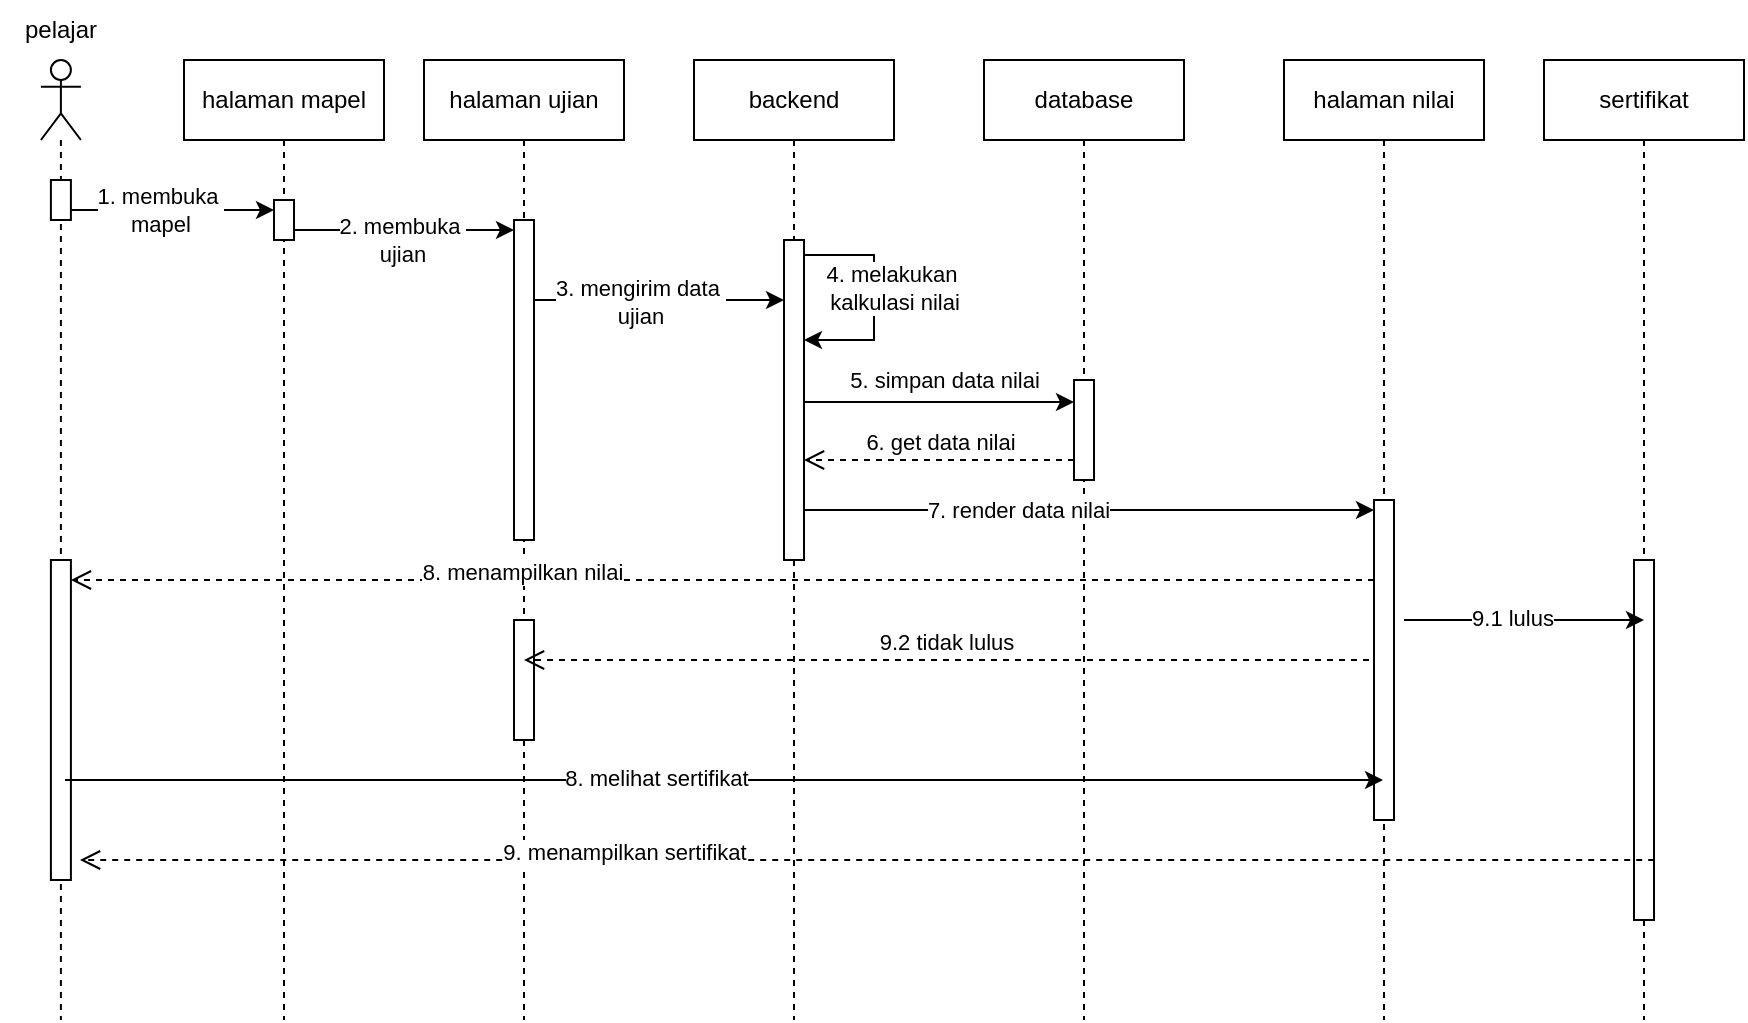 <mxfile version="22.1.2" type="device">
  <diagram name="Page-1" id="z0Bcgak5dScMAQaHQ6W4">
    <mxGraphModel dx="1434" dy="844" grid="1" gridSize="10" guides="1" tooltips="1" connect="1" arrows="1" fold="1" page="1" pageScale="1" pageWidth="850" pageHeight="1100" math="0" shadow="0">
      <root>
        <mxCell id="0" />
        <mxCell id="1" parent="0" />
        <mxCell id="cwBfTF95ZrRGN0u0dWGk-1" value="" style="shape=umlLifeline;perimeter=lifelinePerimeter;whiteSpace=wrap;html=1;container=1;dropTarget=0;collapsible=0;recursiveResize=0;outlineConnect=0;portConstraint=eastwest;newEdgeStyle={&quot;curved&quot;:0,&quot;rounded&quot;:0};participant=umlActor;" parent="1" vertex="1">
          <mxGeometry x="48.45" y="200" width="20" height="480" as="geometry" />
        </mxCell>
        <mxCell id="cwBfTF95ZrRGN0u0dWGk-4" value="" style="html=1;points=[[0,0,0,0,5],[0,1,0,0,-5],[1,0,0,0,5],[1,1,0,0,-5]];perimeter=orthogonalPerimeter;outlineConnect=0;targetShapes=umlLifeline;portConstraint=eastwest;newEdgeStyle={&quot;curved&quot;:0,&quot;rounded&quot;:0};" parent="cwBfTF95ZrRGN0u0dWGk-1" vertex="1">
          <mxGeometry x="5" y="60" width="10" height="20" as="geometry" />
        </mxCell>
        <mxCell id="cwBfTF95ZrRGN0u0dWGk-35" value="" style="html=1;points=[[0,0,0,0,5],[0,1,0,0,-5],[1,0,0,0,5],[1,1,0,0,-5]];perimeter=orthogonalPerimeter;outlineConnect=0;targetShapes=umlLifeline;portConstraint=eastwest;newEdgeStyle={&quot;curved&quot;:0,&quot;rounded&quot;:0};" parent="cwBfTF95ZrRGN0u0dWGk-1" vertex="1">
          <mxGeometry x="5" y="250" width="10" height="160" as="geometry" />
        </mxCell>
        <mxCell id="cwBfTF95ZrRGN0u0dWGk-2" value="halaman mapel" style="shape=umlLifeline;perimeter=lifelinePerimeter;whiteSpace=wrap;html=1;container=1;dropTarget=0;collapsible=0;recursiveResize=0;outlineConnect=0;portConstraint=eastwest;newEdgeStyle={&quot;curved&quot;:0,&quot;rounded&quot;:0};" parent="1" vertex="1">
          <mxGeometry x="120" y="200" width="100" height="480" as="geometry" />
        </mxCell>
        <mxCell id="cwBfTF95ZrRGN0u0dWGk-5" value="" style="html=1;points=[[0,0,0,0,5],[0,1,0,0,-5],[1,0,0,0,5],[1,1,0,0,-5]];perimeter=orthogonalPerimeter;outlineConnect=0;targetShapes=umlLifeline;portConstraint=eastwest;newEdgeStyle={&quot;curved&quot;:0,&quot;rounded&quot;:0};" parent="cwBfTF95ZrRGN0u0dWGk-2" vertex="1">
          <mxGeometry x="45" y="70" width="10" height="20" as="geometry" />
        </mxCell>
        <mxCell id="cwBfTF95ZrRGN0u0dWGk-3" value="halaman ujian" style="shape=umlLifeline;perimeter=lifelinePerimeter;whiteSpace=wrap;html=1;container=1;dropTarget=0;collapsible=0;recursiveResize=0;outlineConnect=0;portConstraint=eastwest;newEdgeStyle={&quot;curved&quot;:0,&quot;rounded&quot;:0};" parent="1" vertex="1">
          <mxGeometry x="240" y="200" width="100" height="480" as="geometry" />
        </mxCell>
        <mxCell id="cwBfTF95ZrRGN0u0dWGk-6" value="" style="html=1;points=[[0,0,0,0,5],[0,1,0,0,-5],[1,0,0,0,5],[1,1,0,0,-5]];perimeter=orthogonalPerimeter;outlineConnect=0;targetShapes=umlLifeline;portConstraint=eastwest;newEdgeStyle={&quot;curved&quot;:0,&quot;rounded&quot;:0};" parent="cwBfTF95ZrRGN0u0dWGk-3" vertex="1">
          <mxGeometry x="45" y="80" width="10" height="160" as="geometry" />
        </mxCell>
        <mxCell id="IpJPaLOKWckYrJK8KjAS-18" value="" style="html=1;points=[[0,0,0,0,5],[0,1,0,0,-5],[1,0,0,0,5],[1,1,0,0,-5]];perimeter=orthogonalPerimeter;outlineConnect=0;targetShapes=umlLifeline;portConstraint=eastwest;newEdgeStyle={&quot;curved&quot;:0,&quot;rounded&quot;:0};" vertex="1" parent="cwBfTF95ZrRGN0u0dWGk-3">
          <mxGeometry x="45" y="280" width="10" height="60" as="geometry" />
        </mxCell>
        <mxCell id="cwBfTF95ZrRGN0u0dWGk-7" style="edgeStyle=orthogonalEdgeStyle;rounded=0;orthogonalLoop=1;jettySize=auto;html=1;curved=0;exitX=1;exitY=1;exitDx=0;exitDy=-5;exitPerimeter=0;entryX=0;entryY=0;entryDx=0;entryDy=5;entryPerimeter=0;" parent="1" source="cwBfTF95ZrRGN0u0dWGk-4" target="cwBfTF95ZrRGN0u0dWGk-5" edge="1">
          <mxGeometry relative="1" as="geometry" />
        </mxCell>
        <mxCell id="cwBfTF95ZrRGN0u0dWGk-9" value="1. membuka&amp;nbsp;&lt;div&gt;mapel&lt;/div&gt;" style="edgeLabel;html=1;align=center;verticalAlign=middle;resizable=0;points=[];" parent="cwBfTF95ZrRGN0u0dWGk-7" vertex="1" connectable="0">
          <mxGeometry x="-0.13" relative="1" as="geometry">
            <mxPoint as="offset" />
          </mxGeometry>
        </mxCell>
        <mxCell id="cwBfTF95ZrRGN0u0dWGk-8" style="edgeStyle=orthogonalEdgeStyle;rounded=0;orthogonalLoop=1;jettySize=auto;html=1;curved=0;exitX=1;exitY=1;exitDx=0;exitDy=-5;exitPerimeter=0;entryX=0;entryY=0;entryDx=0;entryDy=5;entryPerimeter=0;" parent="1" source="cwBfTF95ZrRGN0u0dWGk-5" target="cwBfTF95ZrRGN0u0dWGk-6" edge="1">
          <mxGeometry relative="1" as="geometry" />
        </mxCell>
        <mxCell id="cwBfTF95ZrRGN0u0dWGk-10" value="2. membuka&amp;nbsp;&lt;div&gt;ujian&lt;/div&gt;" style="edgeLabel;html=1;align=center;verticalAlign=middle;resizable=0;points=[];" parent="cwBfTF95ZrRGN0u0dWGk-8" vertex="1" connectable="0">
          <mxGeometry x="-0.322" y="2" relative="1" as="geometry">
            <mxPoint x="16" y="7" as="offset" />
          </mxGeometry>
        </mxCell>
        <mxCell id="cwBfTF95ZrRGN0u0dWGk-11" value="backend" style="shape=umlLifeline;perimeter=lifelinePerimeter;whiteSpace=wrap;html=1;container=1;dropTarget=0;collapsible=0;recursiveResize=0;outlineConnect=0;portConstraint=eastwest;newEdgeStyle={&quot;curved&quot;:0,&quot;rounded&quot;:0};" parent="1" vertex="1">
          <mxGeometry x="375" y="200" width="100" height="480" as="geometry" />
        </mxCell>
        <mxCell id="cwBfTF95ZrRGN0u0dWGk-12" value="" style="html=1;points=[[0,0,0,0,5],[0,1,0,0,-5],[1,0,0,0,5],[1,1,0,0,-5]];perimeter=orthogonalPerimeter;outlineConnect=0;targetShapes=umlLifeline;portConstraint=eastwest;newEdgeStyle={&quot;curved&quot;:0,&quot;rounded&quot;:0};" parent="cwBfTF95ZrRGN0u0dWGk-11" vertex="1">
          <mxGeometry x="45" y="90" width="10" height="160" as="geometry" />
        </mxCell>
        <mxCell id="cwBfTF95ZrRGN0u0dWGk-15" style="edgeStyle=orthogonalEdgeStyle;rounded=0;orthogonalLoop=1;jettySize=auto;html=1;curved=0;exitX=1;exitY=0;exitDx=0;exitDy=5;exitPerimeter=0;" parent="cwBfTF95ZrRGN0u0dWGk-11" edge="1" target="cwBfTF95ZrRGN0u0dWGk-12">
          <mxGeometry relative="1" as="geometry">
            <mxPoint x="55" y="97.5" as="sourcePoint" />
            <mxPoint x="55" y="162.5" as="targetPoint" />
            <Array as="points">
              <mxPoint x="90" y="98" />
              <mxPoint x="90" y="140" />
            </Array>
          </mxGeometry>
        </mxCell>
        <mxCell id="cwBfTF95ZrRGN0u0dWGk-16" value="4. melakukan&amp;nbsp;&lt;div&gt;kalkulasi nilai&lt;/div&gt;" style="edgeLabel;html=1;align=center;verticalAlign=middle;resizable=0;points=[];" parent="cwBfTF95ZrRGN0u0dWGk-15" vertex="1" connectable="0">
          <mxGeometry x="-0.092" y="1" relative="1" as="geometry">
            <mxPoint x="9" as="offset" />
          </mxGeometry>
        </mxCell>
        <mxCell id="cwBfTF95ZrRGN0u0dWGk-17" value="halaman nilai" style="shape=umlLifeline;perimeter=lifelinePerimeter;whiteSpace=wrap;html=1;container=1;dropTarget=0;collapsible=0;recursiveResize=0;outlineConnect=0;portConstraint=eastwest;newEdgeStyle={&quot;curved&quot;:0,&quot;rounded&quot;:0};" parent="1" vertex="1">
          <mxGeometry x="670" y="200" width="100" height="480" as="geometry" />
        </mxCell>
        <mxCell id="cwBfTF95ZrRGN0u0dWGk-18" value="" style="html=1;points=[[0,0,0,0,5],[0,1,0,0,-5],[1,0,0,0,5],[1,1,0,0,-5]];perimeter=orthogonalPerimeter;outlineConnect=0;targetShapes=umlLifeline;portConstraint=eastwest;newEdgeStyle={&quot;curved&quot;:0,&quot;rounded&quot;:0};" parent="cwBfTF95ZrRGN0u0dWGk-17" vertex="1">
          <mxGeometry x="45" y="220" width="10" height="160" as="geometry" />
        </mxCell>
        <mxCell id="cwBfTF95ZrRGN0u0dWGk-24" value="" style="endArrow=classic;html=1;rounded=0;" parent="1" source="cwBfTF95ZrRGN0u0dWGk-6" edge="1">
          <mxGeometry width="50" height="50" relative="1" as="geometry">
            <mxPoint x="315" y="310" as="sourcePoint" />
            <mxPoint x="420" y="320" as="targetPoint" />
          </mxGeometry>
        </mxCell>
        <mxCell id="cwBfTF95ZrRGN0u0dWGk-26" value="3. mengirim data&amp;nbsp;&lt;div&gt;ujian&lt;/div&gt;" style="edgeLabel;html=1;align=center;verticalAlign=middle;resizable=0;points=[];" parent="cwBfTF95ZrRGN0u0dWGk-24" vertex="1" connectable="0">
          <mxGeometry x="-0.237" y="-1" relative="1" as="geometry">
            <mxPoint x="5" as="offset" />
          </mxGeometry>
        </mxCell>
        <mxCell id="cwBfTF95ZrRGN0u0dWGk-28" value="sertifikat" style="shape=umlLifeline;perimeter=lifelinePerimeter;whiteSpace=wrap;html=1;container=1;dropTarget=0;collapsible=0;recursiveResize=0;outlineConnect=0;portConstraint=eastwest;newEdgeStyle={&quot;curved&quot;:0,&quot;rounded&quot;:0};" parent="1" vertex="1">
          <mxGeometry x="800" y="200" width="100" height="480" as="geometry" />
        </mxCell>
        <mxCell id="cwBfTF95ZrRGN0u0dWGk-29" value="" style="html=1;points=[[0,0,0,0,5],[0,1,0,0,-5],[1,0,0,0,5],[1,1,0,0,-5]];perimeter=orthogonalPerimeter;outlineConnect=0;targetShapes=umlLifeline;portConstraint=eastwest;newEdgeStyle={&quot;curved&quot;:0,&quot;rounded&quot;:0};" parent="cwBfTF95ZrRGN0u0dWGk-28" vertex="1">
          <mxGeometry x="45" y="250" width="10" height="180" as="geometry" />
        </mxCell>
        <mxCell id="cwBfTF95ZrRGN0u0dWGk-32" value="9.2 tidak lulus" style="html=1;verticalAlign=bottom;endArrow=open;dashed=1;endSize=8;curved=0;rounded=0;" parent="1" edge="1" target="cwBfTF95ZrRGN0u0dWGk-3">
          <mxGeometry relative="1" as="geometry">
            <mxPoint x="712.5" y="500" as="sourcePoint" />
            <mxPoint x="427.5" y="500" as="targetPoint" />
          </mxGeometry>
        </mxCell>
        <mxCell id="cwBfTF95ZrRGN0u0dWGk-34" value="8. menampilkan nilai" style="html=1;verticalAlign=bottom;endArrow=open;dashed=1;endSize=8;curved=0;rounded=0;entryX=1;entryY=0;entryDx=0;entryDy=5;entryPerimeter=0;" parent="1" edge="1">
          <mxGeometry x="0.308" y="5" relative="1" as="geometry">
            <mxPoint x="715" y="460" as="sourcePoint" />
            <mxPoint x="63.45" y="460" as="targetPoint" />
            <mxPoint as="offset" />
          </mxGeometry>
        </mxCell>
        <mxCell id="cwBfTF95ZrRGN0u0dWGk-38" value="" style="endArrow=classic;html=1;rounded=0;entryX=0;entryY=0;entryDx=0;entryDy=5;entryPerimeter=0;" parent="1" edge="1">
          <mxGeometry width="50" height="50" relative="1" as="geometry">
            <mxPoint x="730.0" y="480" as="sourcePoint" />
            <mxPoint x="850.0" y="480" as="targetPoint" />
          </mxGeometry>
        </mxCell>
        <mxCell id="cwBfTF95ZrRGN0u0dWGk-41" value="9.1 lulus" style="edgeLabel;html=1;align=center;verticalAlign=middle;resizable=0;points=[];" parent="cwBfTF95ZrRGN0u0dWGk-38" vertex="1" connectable="0">
          <mxGeometry x="-0.105" y="1" relative="1" as="geometry">
            <mxPoint as="offset" />
          </mxGeometry>
        </mxCell>
        <mxCell id="cwBfTF95ZrRGN0u0dWGk-45" value="" style="endArrow=classic;html=1;rounded=0;" parent="1" edge="1">
          <mxGeometry width="50" height="50" relative="1" as="geometry">
            <mxPoint x="60.5" y="560" as="sourcePoint" />
            <mxPoint x="719.5" y="560" as="targetPoint" />
          </mxGeometry>
        </mxCell>
        <mxCell id="cwBfTF95ZrRGN0u0dWGk-46" value="8. melihat sertifikat" style="edgeLabel;html=1;align=center;verticalAlign=middle;resizable=0;points=[];" parent="cwBfTF95ZrRGN0u0dWGk-45" vertex="1" connectable="0">
          <mxGeometry x="-0.105" y="1" relative="1" as="geometry">
            <mxPoint as="offset" />
          </mxGeometry>
        </mxCell>
        <mxCell id="cwBfTF95ZrRGN0u0dWGk-47" value="9. menampilkan sertifikat" style="html=1;verticalAlign=bottom;endArrow=open;dashed=1;endSize=8;curved=0;rounded=0;" parent="1" edge="1">
          <mxGeometry x="0.308" y="5" relative="1" as="geometry">
            <mxPoint x="855.1" y="600" as="sourcePoint" />
            <mxPoint x="68" y="600" as="targetPoint" />
            <mxPoint as="offset" />
          </mxGeometry>
        </mxCell>
        <mxCell id="sbPthO7F2llcnu_H9pro-1" value="pelajar" style="text;html=1;align=center;verticalAlign=middle;resizable=0;points=[];autosize=1;strokeColor=none;fillColor=none;" parent="1" vertex="1">
          <mxGeometry x="28.45" y="170" width="60" height="30" as="geometry" />
        </mxCell>
        <mxCell id="IpJPaLOKWckYrJK8KjAS-5" value="database" style="shape=umlLifeline;perimeter=lifelinePerimeter;whiteSpace=wrap;html=1;container=1;dropTarget=0;collapsible=0;recursiveResize=0;outlineConnect=0;portConstraint=eastwest;newEdgeStyle={&quot;curved&quot;:0,&quot;rounded&quot;:0};" vertex="1" parent="1">
          <mxGeometry x="520" y="200" width="100" height="480" as="geometry" />
        </mxCell>
        <mxCell id="IpJPaLOKWckYrJK8KjAS-6" value="" style="html=1;points=[[0,0,0,0,5],[0,1,0,0,-5],[1,0,0,0,5],[1,1,0,0,-5]];perimeter=orthogonalPerimeter;outlineConnect=0;targetShapes=umlLifeline;portConstraint=eastwest;newEdgeStyle={&quot;curved&quot;:0,&quot;rounded&quot;:0};" vertex="1" parent="IpJPaLOKWckYrJK8KjAS-5">
          <mxGeometry x="45" y="160" width="10" height="50" as="geometry" />
        </mxCell>
        <mxCell id="IpJPaLOKWckYrJK8KjAS-7" style="edgeStyle=orthogonalEdgeStyle;rounded=0;orthogonalLoop=1;jettySize=auto;html=1;curved=0;" edge="1" parent="1" target="IpJPaLOKWckYrJK8KjAS-6">
          <mxGeometry relative="1" as="geometry">
            <mxPoint x="430" y="370" as="sourcePoint" />
            <mxPoint x="560" y="370" as="targetPoint" />
            <Array as="points">
              <mxPoint x="430" y="371" />
            </Array>
          </mxGeometry>
        </mxCell>
        <mxCell id="IpJPaLOKWckYrJK8KjAS-8" value="5. simpan data nilai" style="edgeLabel;html=1;align=center;verticalAlign=middle;resizable=0;points=[];" vertex="1" connectable="0" parent="IpJPaLOKWckYrJK8KjAS-7">
          <mxGeometry x="-0.198" y="-1" relative="1" as="geometry">
            <mxPoint x="16" y="-12" as="offset" />
          </mxGeometry>
        </mxCell>
        <mxCell id="IpJPaLOKWckYrJK8KjAS-9" value="6. get data nilai" style="html=1;verticalAlign=bottom;endArrow=open;dashed=1;endSize=8;curved=0;rounded=0;" edge="1" parent="1" source="IpJPaLOKWckYrJK8KjAS-6">
          <mxGeometry relative="1" as="geometry">
            <mxPoint x="560" y="400" as="sourcePoint" />
            <mxPoint x="430" y="400" as="targetPoint" />
          </mxGeometry>
        </mxCell>
        <mxCell id="IpJPaLOKWckYrJK8KjAS-12" value="" style="endArrow=classic;html=1;rounded=0;entryX=0;entryY=0;entryDx=0;entryDy=5;entryPerimeter=0;" edge="1" parent="1" source="cwBfTF95ZrRGN0u0dWGk-12" target="cwBfTF95ZrRGN0u0dWGk-18">
          <mxGeometry width="50" height="50" relative="1" as="geometry">
            <mxPoint x="440" y="425" as="sourcePoint" />
            <mxPoint x="660" y="430" as="targetPoint" />
          </mxGeometry>
        </mxCell>
        <mxCell id="IpJPaLOKWckYrJK8KjAS-13" value="7. render data nilai" style="edgeLabel;html=1;align=center;verticalAlign=middle;resizable=0;points=[];" vertex="1" connectable="0" parent="IpJPaLOKWckYrJK8KjAS-12">
          <mxGeometry x="-0.254" relative="1" as="geometry">
            <mxPoint as="offset" />
          </mxGeometry>
        </mxCell>
      </root>
    </mxGraphModel>
  </diagram>
</mxfile>
